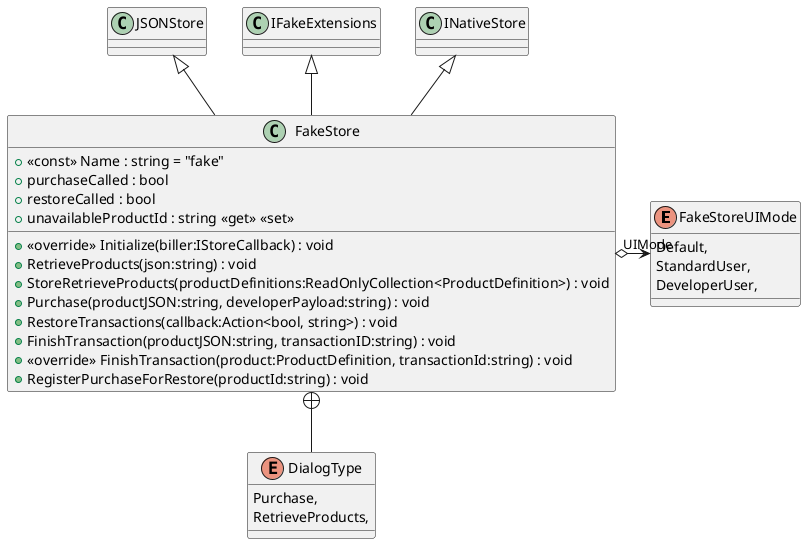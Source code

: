 @startuml
enum FakeStoreUIMode {
    Default,
    StandardUser,
    DeveloperUser,
}
class FakeStore {
    + <<const>> Name : string = "fake"
    + purchaseCalled : bool
    + restoreCalled : bool
    + unavailableProductId : string <<get>> <<set>>
    + <<override>> Initialize(biller:IStoreCallback) : void
    + RetrieveProducts(json:string) : void
    + StoreRetrieveProducts(productDefinitions:ReadOnlyCollection<ProductDefinition>) : void
    + Purchase(productJSON:string, developerPayload:string) : void
    + RestoreTransactions(callback:Action<bool, string>) : void
    + FinishTransaction(productJSON:string, transactionID:string) : void
    + <<override>> FinishTransaction(product:ProductDefinition, transactionId:string) : void
    + RegisterPurchaseForRestore(productId:string) : void
}
enum DialogType {
    Purchase,
    RetrieveProducts,
}
JSONStore <|-- FakeStore
IFakeExtensions <|-- FakeStore
INativeStore <|-- FakeStore
FakeStore o-> "UIMode" FakeStoreUIMode
FakeStore +-- DialogType
@enduml
